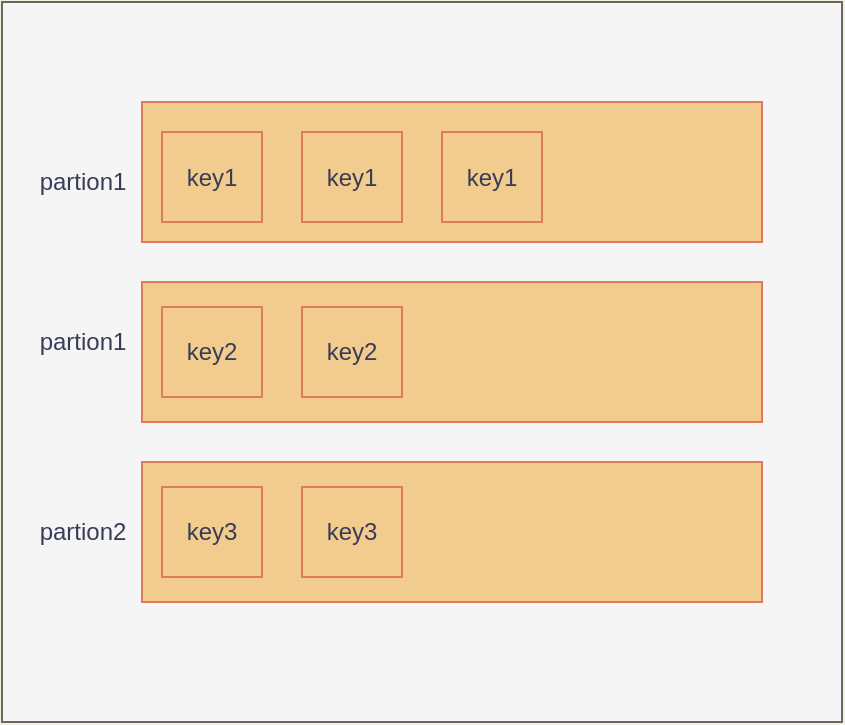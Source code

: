 <mxfile>
    <diagram id="oFt2jnVxkCNsfnanv4ok" name="第 1 页">
        <mxGraphModel dx="793" dy="575" grid="1" gridSize="10" guides="1" tooltips="1" connect="1" arrows="1" fold="1" page="1" pageScale="1" pageWidth="827" pageHeight="1169" background="#F4F1DE" math="0" shadow="0">
            <root>
                <mxCell id="0"/>
                <mxCell id="1" parent="0"/>
                <mxCell id="14" value="" style="whiteSpace=wrap;html=1;fillColor=#f5f5f5;strokeColor=#666666;fontColor=#333333;" parent="1" vertex="1">
                    <mxGeometry x="120" y="110" width="420" height="360" as="geometry"/>
                </mxCell>
                <mxCell id="2" value="" style="whiteSpace=wrap;html=1;fontColor=#393C56;strokeColor=#E07A5F;fillColor=#F2CC8F;" parent="1" vertex="1">
                    <mxGeometry x="190" y="160" width="310" height="70" as="geometry"/>
                </mxCell>
                <mxCell id="3" value="" style="whiteSpace=wrap;html=1;fontColor=#393C56;strokeColor=#E07A5F;fillColor=#F2CC8F;" parent="1" vertex="1">
                    <mxGeometry x="190" y="340" width="310" height="70" as="geometry"/>
                </mxCell>
                <mxCell id="4" value="" style="whiteSpace=wrap;html=1;fontColor=#393C56;strokeColor=#E07A5F;fillColor=#F2CC8F;" parent="1" vertex="1">
                    <mxGeometry x="190" y="250" width="310" height="70" as="geometry"/>
                </mxCell>
                <mxCell id="5" value="partion1" style="text;html=1;align=center;verticalAlign=middle;resizable=0;points=[];autosize=1;strokeColor=none;fontColor=#393C56;" parent="1" vertex="1">
                    <mxGeometry x="130" y="190" width="60" height="20" as="geometry"/>
                </mxCell>
                <mxCell id="6" value="partion1" style="text;html=1;align=center;verticalAlign=middle;resizable=0;points=[];autosize=1;strokeColor=none;fontColor=#393C56;" parent="1" vertex="1">
                    <mxGeometry x="130" y="270" width="60" height="20" as="geometry"/>
                </mxCell>
                <mxCell id="7" value="partion2" style="text;html=1;align=center;verticalAlign=middle;resizable=0;points=[];autosize=1;strokeColor=none;fontColor=#393C56;" parent="1" vertex="1">
                    <mxGeometry x="130" y="365" width="60" height="20" as="geometry"/>
                </mxCell>
                <mxCell id="8" value="key1" style="whiteSpace=wrap;html=1;fontColor=#393C56;strokeColor=#E07A5F;fillColor=#F2CC8F;" parent="1" vertex="1">
                    <mxGeometry x="200" y="175" width="50" height="45" as="geometry"/>
                </mxCell>
                <mxCell id="9" value="key3" style="whiteSpace=wrap;html=1;fontColor=#393C56;strokeColor=#E07A5F;fillColor=#F2CC8F;" parent="1" vertex="1">
                    <mxGeometry x="200" y="352.5" width="50" height="45" as="geometry"/>
                </mxCell>
                <mxCell id="10" value="key2" style="whiteSpace=wrap;html=1;fontColor=#393C56;strokeColor=#E07A5F;fillColor=#F2CC8F;" parent="1" vertex="1">
                    <mxGeometry x="200" y="262.5" width="50" height="45" as="geometry"/>
                </mxCell>
                <mxCell id="11" value="key1" style="whiteSpace=wrap;html=1;fontColor=#393C56;strokeColor=#E07A5F;fillColor=#F2CC8F;" parent="1" vertex="1">
                    <mxGeometry x="270" y="175" width="50" height="45" as="geometry"/>
                </mxCell>
                <mxCell id="12" value="key2" style="whiteSpace=wrap;html=1;fontColor=#393C56;strokeColor=#E07A5F;fillColor=#F2CC8F;" parent="1" vertex="1">
                    <mxGeometry x="270" y="262.5" width="50" height="45" as="geometry"/>
                </mxCell>
                <mxCell id="13" value="key3" style="whiteSpace=wrap;html=1;fontColor=#393C56;strokeColor=#E07A5F;fillColor=#F2CC8F;" parent="1" vertex="1">
                    <mxGeometry x="270" y="352.5" width="50" height="45" as="geometry"/>
                </mxCell>
                <mxCell id="15" value="key1" style="whiteSpace=wrap;html=1;fontColor=#393C56;strokeColor=#E07A5F;fillColor=#F2CC8F;" vertex="1" parent="1">
                    <mxGeometry x="340" y="175" width="50" height="45" as="geometry"/>
                </mxCell>
            </root>
        </mxGraphModel>
    </diagram>
</mxfile>